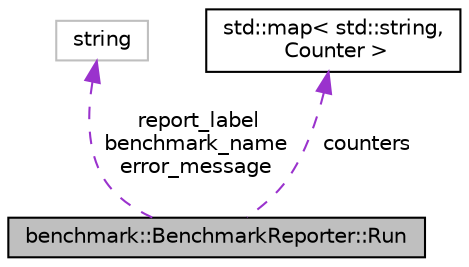 digraph "benchmark::BenchmarkReporter::Run"
{
  edge [fontname="Helvetica",fontsize="10",labelfontname="Helvetica",labelfontsize="10"];
  node [fontname="Helvetica",fontsize="10",shape=record];
  Node1 [label="benchmark::BenchmarkReporter::Run",height=0.2,width=0.4,color="black", fillcolor="grey75", style="filled", fontcolor="black"];
  Node2 -> Node1 [dir="back",color="darkorchid3",fontsize="10",style="dashed",label=" report_label\nbenchmark_name\nerror_message" ];
  Node2 [label="string",height=0.2,width=0.4,color="grey75", fillcolor="white", style="filled"];
  Node3 -> Node1 [dir="back",color="darkorchid3",fontsize="10",style="dashed",label=" counters" ];
  Node3 [label="std::map\< std::string,\l Counter \>",height=0.2,width=0.4,color="black", fillcolor="white", style="filled",URL="$classstd_1_1map.html"];
}

